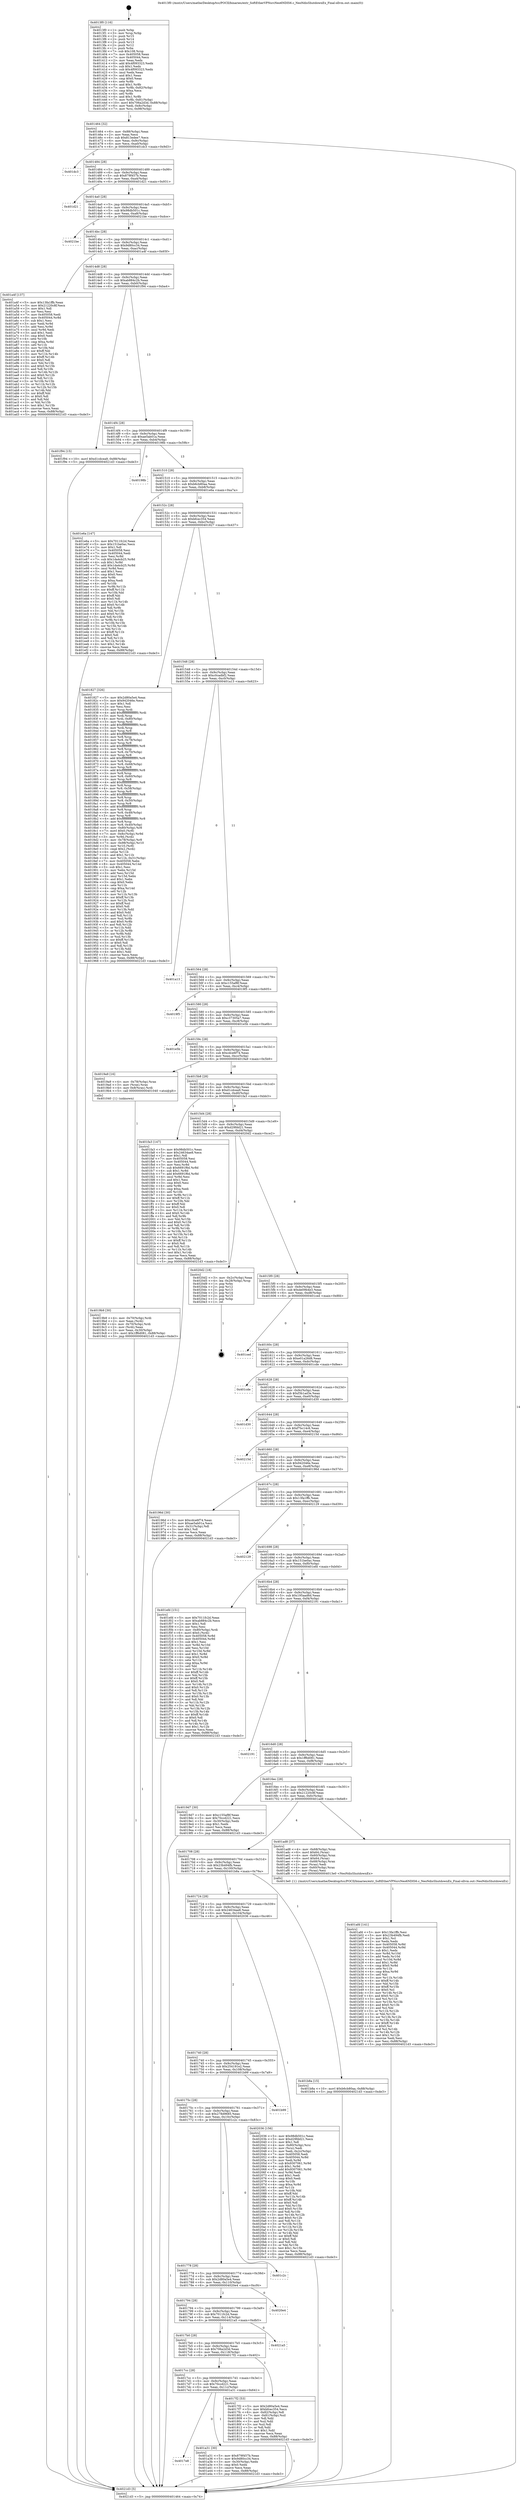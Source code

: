 digraph "0x4013f0" {
  label = "0x4013f0 (/mnt/c/Users/mathe/Desktop/tcc/POCII/binaries/extr_SoftEtherVPNsrcNeo6NDIS6.c_NeoNdisShutdownEx_Final-ollvm.out::main(0))"
  labelloc = "t"
  node[shape=record]

  Entry [label="",width=0.3,height=0.3,shape=circle,fillcolor=black,style=filled]
  "0x401464" [label="{
     0x401464 [32]\l
     | [instrs]\l
     &nbsp;&nbsp;0x401464 \<+6\>: mov -0x88(%rbp),%eax\l
     &nbsp;&nbsp;0x40146a \<+2\>: mov %eax,%ecx\l
     &nbsp;&nbsp;0x40146c \<+6\>: sub $0x813edee7,%ecx\l
     &nbsp;&nbsp;0x401472 \<+6\>: mov %eax,-0x9c(%rbp)\l
     &nbsp;&nbsp;0x401478 \<+6\>: mov %ecx,-0xa0(%rbp)\l
     &nbsp;&nbsp;0x40147e \<+6\>: je 0000000000401dc3 \<main+0x9d3\>\l
  }"]
  "0x401dc3" [label="{
     0x401dc3\l
  }", style=dashed]
  "0x401484" [label="{
     0x401484 [28]\l
     | [instrs]\l
     &nbsp;&nbsp;0x401484 \<+5\>: jmp 0000000000401489 \<main+0x99\>\l
     &nbsp;&nbsp;0x401489 \<+6\>: mov -0x9c(%rbp),%eax\l
     &nbsp;&nbsp;0x40148f \<+5\>: sub $0x879f457b,%eax\l
     &nbsp;&nbsp;0x401494 \<+6\>: mov %eax,-0xa4(%rbp)\l
     &nbsp;&nbsp;0x40149a \<+6\>: je 0000000000401d21 \<main+0x931\>\l
  }"]
  Exit [label="",width=0.3,height=0.3,shape=circle,fillcolor=black,style=filled,peripheries=2]
  "0x401d21" [label="{
     0x401d21\l
  }", style=dashed]
  "0x4014a0" [label="{
     0x4014a0 [28]\l
     | [instrs]\l
     &nbsp;&nbsp;0x4014a0 \<+5\>: jmp 00000000004014a5 \<main+0xb5\>\l
     &nbsp;&nbsp;0x4014a5 \<+6\>: mov -0x9c(%rbp),%eax\l
     &nbsp;&nbsp;0x4014ab \<+5\>: sub $0x98db501c,%eax\l
     &nbsp;&nbsp;0x4014b0 \<+6\>: mov %eax,-0xa8(%rbp)\l
     &nbsp;&nbsp;0x4014b6 \<+6\>: je 00000000004021be \<main+0xdce\>\l
  }"]
  "0x401afd" [label="{
     0x401afd [141]\l
     | [instrs]\l
     &nbsp;&nbsp;0x401afd \<+5\>: mov $0x13fa1ffb,%esi\l
     &nbsp;&nbsp;0x401b02 \<+5\>: mov $0x23b494fb,%edi\l
     &nbsp;&nbsp;0x401b07 \<+2\>: mov $0x1,%cl\l
     &nbsp;&nbsp;0x401b09 \<+2\>: xor %edx,%edx\l
     &nbsp;&nbsp;0x401b0b \<+8\>: mov 0x405058,%r8d\l
     &nbsp;&nbsp;0x401b13 \<+8\>: mov 0x405044,%r9d\l
     &nbsp;&nbsp;0x401b1b \<+3\>: sub $0x1,%edx\l
     &nbsp;&nbsp;0x401b1e \<+3\>: mov %r8d,%r10d\l
     &nbsp;&nbsp;0x401b21 \<+3\>: add %edx,%r10d\l
     &nbsp;&nbsp;0x401b24 \<+4\>: imul %r10d,%r8d\l
     &nbsp;&nbsp;0x401b28 \<+4\>: and $0x1,%r8d\l
     &nbsp;&nbsp;0x401b2c \<+4\>: cmp $0x0,%r8d\l
     &nbsp;&nbsp;0x401b30 \<+4\>: sete %r11b\l
     &nbsp;&nbsp;0x401b34 \<+4\>: cmp $0xa,%r9d\l
     &nbsp;&nbsp;0x401b38 \<+3\>: setl %bl\l
     &nbsp;&nbsp;0x401b3b \<+3\>: mov %r11b,%r14b\l
     &nbsp;&nbsp;0x401b3e \<+4\>: xor $0xff,%r14b\l
     &nbsp;&nbsp;0x401b42 \<+3\>: mov %bl,%r15b\l
     &nbsp;&nbsp;0x401b45 \<+4\>: xor $0xff,%r15b\l
     &nbsp;&nbsp;0x401b49 \<+3\>: xor $0x0,%cl\l
     &nbsp;&nbsp;0x401b4c \<+3\>: mov %r14b,%r12b\l
     &nbsp;&nbsp;0x401b4f \<+4\>: and $0x0,%r12b\l
     &nbsp;&nbsp;0x401b53 \<+3\>: and %cl,%r11b\l
     &nbsp;&nbsp;0x401b56 \<+3\>: mov %r15b,%r13b\l
     &nbsp;&nbsp;0x401b59 \<+4\>: and $0x0,%r13b\l
     &nbsp;&nbsp;0x401b5d \<+2\>: and %cl,%bl\l
     &nbsp;&nbsp;0x401b5f \<+3\>: or %r11b,%r12b\l
     &nbsp;&nbsp;0x401b62 \<+3\>: or %bl,%r13b\l
     &nbsp;&nbsp;0x401b65 \<+3\>: xor %r13b,%r12b\l
     &nbsp;&nbsp;0x401b68 \<+3\>: or %r15b,%r14b\l
     &nbsp;&nbsp;0x401b6b \<+4\>: xor $0xff,%r14b\l
     &nbsp;&nbsp;0x401b6f \<+3\>: or $0x0,%cl\l
     &nbsp;&nbsp;0x401b72 \<+3\>: and %cl,%r14b\l
     &nbsp;&nbsp;0x401b75 \<+3\>: or %r14b,%r12b\l
     &nbsp;&nbsp;0x401b78 \<+4\>: test $0x1,%r12b\l
     &nbsp;&nbsp;0x401b7c \<+3\>: cmovne %edi,%esi\l
     &nbsp;&nbsp;0x401b7f \<+6\>: mov %esi,-0x88(%rbp)\l
     &nbsp;&nbsp;0x401b85 \<+5\>: jmp 00000000004021d3 \<main+0xde3\>\l
  }"]
  "0x4021be" [label="{
     0x4021be\l
  }", style=dashed]
  "0x4014bc" [label="{
     0x4014bc [28]\l
     | [instrs]\l
     &nbsp;&nbsp;0x4014bc \<+5\>: jmp 00000000004014c1 \<main+0xd1\>\l
     &nbsp;&nbsp;0x4014c1 \<+6\>: mov -0x9c(%rbp),%eax\l
     &nbsp;&nbsp;0x4014c7 \<+5\>: sub $0x9d80cc34,%eax\l
     &nbsp;&nbsp;0x4014cc \<+6\>: mov %eax,-0xac(%rbp)\l
     &nbsp;&nbsp;0x4014d2 \<+6\>: je 0000000000401a4f \<main+0x65f\>\l
  }"]
  "0x4017e8" [label="{
     0x4017e8\l
  }", style=dashed]
  "0x401a4f" [label="{
     0x401a4f [137]\l
     | [instrs]\l
     &nbsp;&nbsp;0x401a4f \<+5\>: mov $0x13fa1ffb,%eax\l
     &nbsp;&nbsp;0x401a54 \<+5\>: mov $0x21220c8f,%ecx\l
     &nbsp;&nbsp;0x401a59 \<+2\>: mov $0x1,%dl\l
     &nbsp;&nbsp;0x401a5b \<+2\>: xor %esi,%esi\l
     &nbsp;&nbsp;0x401a5d \<+7\>: mov 0x405058,%edi\l
     &nbsp;&nbsp;0x401a64 \<+8\>: mov 0x405044,%r8d\l
     &nbsp;&nbsp;0x401a6c \<+3\>: sub $0x1,%esi\l
     &nbsp;&nbsp;0x401a6f \<+3\>: mov %edi,%r9d\l
     &nbsp;&nbsp;0x401a72 \<+3\>: add %esi,%r9d\l
     &nbsp;&nbsp;0x401a75 \<+4\>: imul %r9d,%edi\l
     &nbsp;&nbsp;0x401a79 \<+3\>: and $0x1,%edi\l
     &nbsp;&nbsp;0x401a7c \<+3\>: cmp $0x0,%edi\l
     &nbsp;&nbsp;0x401a7f \<+4\>: sete %r10b\l
     &nbsp;&nbsp;0x401a83 \<+4\>: cmp $0xa,%r8d\l
     &nbsp;&nbsp;0x401a87 \<+4\>: setl %r11b\l
     &nbsp;&nbsp;0x401a8b \<+3\>: mov %r10b,%bl\l
     &nbsp;&nbsp;0x401a8e \<+3\>: xor $0xff,%bl\l
     &nbsp;&nbsp;0x401a91 \<+3\>: mov %r11b,%r14b\l
     &nbsp;&nbsp;0x401a94 \<+4\>: xor $0xff,%r14b\l
     &nbsp;&nbsp;0x401a98 \<+3\>: xor $0x0,%dl\l
     &nbsp;&nbsp;0x401a9b \<+3\>: mov %bl,%r15b\l
     &nbsp;&nbsp;0x401a9e \<+4\>: and $0x0,%r15b\l
     &nbsp;&nbsp;0x401aa2 \<+3\>: and %dl,%r10b\l
     &nbsp;&nbsp;0x401aa5 \<+3\>: mov %r14b,%r12b\l
     &nbsp;&nbsp;0x401aa8 \<+4\>: and $0x0,%r12b\l
     &nbsp;&nbsp;0x401aac \<+3\>: and %dl,%r11b\l
     &nbsp;&nbsp;0x401aaf \<+3\>: or %r10b,%r15b\l
     &nbsp;&nbsp;0x401ab2 \<+3\>: or %r11b,%r12b\l
     &nbsp;&nbsp;0x401ab5 \<+3\>: xor %r12b,%r15b\l
     &nbsp;&nbsp;0x401ab8 \<+3\>: or %r14b,%bl\l
     &nbsp;&nbsp;0x401abb \<+3\>: xor $0xff,%bl\l
     &nbsp;&nbsp;0x401abe \<+3\>: or $0x0,%dl\l
     &nbsp;&nbsp;0x401ac1 \<+2\>: and %dl,%bl\l
     &nbsp;&nbsp;0x401ac3 \<+3\>: or %bl,%r15b\l
     &nbsp;&nbsp;0x401ac6 \<+4\>: test $0x1,%r15b\l
     &nbsp;&nbsp;0x401aca \<+3\>: cmovne %ecx,%eax\l
     &nbsp;&nbsp;0x401acd \<+6\>: mov %eax,-0x88(%rbp)\l
     &nbsp;&nbsp;0x401ad3 \<+5\>: jmp 00000000004021d3 \<main+0xde3\>\l
  }"]
  "0x4014d8" [label="{
     0x4014d8 [28]\l
     | [instrs]\l
     &nbsp;&nbsp;0x4014d8 \<+5\>: jmp 00000000004014dd \<main+0xed\>\l
     &nbsp;&nbsp;0x4014dd \<+6\>: mov -0x9c(%rbp),%eax\l
     &nbsp;&nbsp;0x4014e3 \<+5\>: sub $0xab884c2b,%eax\l
     &nbsp;&nbsp;0x4014e8 \<+6\>: mov %eax,-0xb0(%rbp)\l
     &nbsp;&nbsp;0x4014ee \<+6\>: je 0000000000401f94 \<main+0xba4\>\l
  }"]
  "0x401a31" [label="{
     0x401a31 [30]\l
     | [instrs]\l
     &nbsp;&nbsp;0x401a31 \<+5\>: mov $0x879f457b,%eax\l
     &nbsp;&nbsp;0x401a36 \<+5\>: mov $0x9d80cc34,%ecx\l
     &nbsp;&nbsp;0x401a3b \<+3\>: mov -0x30(%rbp),%edx\l
     &nbsp;&nbsp;0x401a3e \<+3\>: cmp $0x0,%edx\l
     &nbsp;&nbsp;0x401a41 \<+3\>: cmove %ecx,%eax\l
     &nbsp;&nbsp;0x401a44 \<+6\>: mov %eax,-0x88(%rbp)\l
     &nbsp;&nbsp;0x401a4a \<+5\>: jmp 00000000004021d3 \<main+0xde3\>\l
  }"]
  "0x401f94" [label="{
     0x401f94 [15]\l
     | [instrs]\l
     &nbsp;&nbsp;0x401f94 \<+10\>: movl $0xd1cdcea9,-0x88(%rbp)\l
     &nbsp;&nbsp;0x401f9e \<+5\>: jmp 00000000004021d3 \<main+0xde3\>\l
  }"]
  "0x4014f4" [label="{
     0x4014f4 [28]\l
     | [instrs]\l
     &nbsp;&nbsp;0x4014f4 \<+5\>: jmp 00000000004014f9 \<main+0x109\>\l
     &nbsp;&nbsp;0x4014f9 \<+6\>: mov -0x9c(%rbp),%eax\l
     &nbsp;&nbsp;0x4014ff \<+5\>: sub $0xae5ab01a,%eax\l
     &nbsp;&nbsp;0x401504 \<+6\>: mov %eax,-0xb4(%rbp)\l
     &nbsp;&nbsp;0x40150a \<+6\>: je 000000000040198b \<main+0x59b\>\l
  }"]
  "0x4019b9" [label="{
     0x4019b9 [30]\l
     | [instrs]\l
     &nbsp;&nbsp;0x4019b9 \<+4\>: mov -0x70(%rbp),%rdi\l
     &nbsp;&nbsp;0x4019bd \<+2\>: mov %eax,(%rdi)\l
     &nbsp;&nbsp;0x4019bf \<+4\>: mov -0x70(%rbp),%rdi\l
     &nbsp;&nbsp;0x4019c3 \<+2\>: mov (%rdi),%eax\l
     &nbsp;&nbsp;0x4019c5 \<+3\>: mov %eax,-0x30(%rbp)\l
     &nbsp;&nbsp;0x4019c8 \<+10\>: movl $0x1ff6d081,-0x88(%rbp)\l
     &nbsp;&nbsp;0x4019d2 \<+5\>: jmp 00000000004021d3 \<main+0xde3\>\l
  }"]
  "0x40198b" [label="{
     0x40198b\l
  }", style=dashed]
  "0x401510" [label="{
     0x401510 [28]\l
     | [instrs]\l
     &nbsp;&nbsp;0x401510 \<+5\>: jmp 0000000000401515 \<main+0x125\>\l
     &nbsp;&nbsp;0x401515 \<+6\>: mov -0x9c(%rbp),%eax\l
     &nbsp;&nbsp;0x40151b \<+5\>: sub $0xb6cb80aa,%eax\l
     &nbsp;&nbsp;0x401520 \<+6\>: mov %eax,-0xb8(%rbp)\l
     &nbsp;&nbsp;0x401526 \<+6\>: je 0000000000401e6a \<main+0xa7a\>\l
  }"]
  "0x4013f0" [label="{
     0x4013f0 [116]\l
     | [instrs]\l
     &nbsp;&nbsp;0x4013f0 \<+1\>: push %rbp\l
     &nbsp;&nbsp;0x4013f1 \<+3\>: mov %rsp,%rbp\l
     &nbsp;&nbsp;0x4013f4 \<+2\>: push %r15\l
     &nbsp;&nbsp;0x4013f6 \<+2\>: push %r14\l
     &nbsp;&nbsp;0x4013f8 \<+2\>: push %r13\l
     &nbsp;&nbsp;0x4013fa \<+2\>: push %r12\l
     &nbsp;&nbsp;0x4013fc \<+1\>: push %rbx\l
     &nbsp;&nbsp;0x4013fd \<+7\>: sub $0x108,%rsp\l
     &nbsp;&nbsp;0x401404 \<+7\>: mov 0x405058,%eax\l
     &nbsp;&nbsp;0x40140b \<+7\>: mov 0x405044,%ecx\l
     &nbsp;&nbsp;0x401412 \<+2\>: mov %eax,%edx\l
     &nbsp;&nbsp;0x401414 \<+6\>: add $0x4f093323,%edx\l
     &nbsp;&nbsp;0x40141a \<+3\>: sub $0x1,%edx\l
     &nbsp;&nbsp;0x40141d \<+6\>: sub $0x4f093323,%edx\l
     &nbsp;&nbsp;0x401423 \<+3\>: imul %edx,%eax\l
     &nbsp;&nbsp;0x401426 \<+3\>: and $0x1,%eax\l
     &nbsp;&nbsp;0x401429 \<+3\>: cmp $0x0,%eax\l
     &nbsp;&nbsp;0x40142c \<+4\>: sete %r8b\l
     &nbsp;&nbsp;0x401430 \<+4\>: and $0x1,%r8b\l
     &nbsp;&nbsp;0x401434 \<+7\>: mov %r8b,-0x82(%rbp)\l
     &nbsp;&nbsp;0x40143b \<+3\>: cmp $0xa,%ecx\l
     &nbsp;&nbsp;0x40143e \<+4\>: setl %r8b\l
     &nbsp;&nbsp;0x401442 \<+4\>: and $0x1,%r8b\l
     &nbsp;&nbsp;0x401446 \<+7\>: mov %r8b,-0x81(%rbp)\l
     &nbsp;&nbsp;0x40144d \<+10\>: movl $0x706a2d3d,-0x88(%rbp)\l
     &nbsp;&nbsp;0x401457 \<+6\>: mov %edi,-0x8c(%rbp)\l
     &nbsp;&nbsp;0x40145d \<+7\>: mov %rsi,-0x98(%rbp)\l
  }"]
  "0x401e6a" [label="{
     0x401e6a [147]\l
     | [instrs]\l
     &nbsp;&nbsp;0x401e6a \<+5\>: mov $0x7011fc2d,%eax\l
     &nbsp;&nbsp;0x401e6f \<+5\>: mov $0x151be0ac,%ecx\l
     &nbsp;&nbsp;0x401e74 \<+2\>: mov $0x1,%dl\l
     &nbsp;&nbsp;0x401e76 \<+7\>: mov 0x405058,%esi\l
     &nbsp;&nbsp;0x401e7d \<+7\>: mov 0x405044,%edi\l
     &nbsp;&nbsp;0x401e84 \<+3\>: mov %esi,%r8d\l
     &nbsp;&nbsp;0x401e87 \<+7\>: sub $0x1da4cb25,%r8d\l
     &nbsp;&nbsp;0x401e8e \<+4\>: sub $0x1,%r8d\l
     &nbsp;&nbsp;0x401e92 \<+7\>: add $0x1da4cb25,%r8d\l
     &nbsp;&nbsp;0x401e99 \<+4\>: imul %r8d,%esi\l
     &nbsp;&nbsp;0x401e9d \<+3\>: and $0x1,%esi\l
     &nbsp;&nbsp;0x401ea0 \<+3\>: cmp $0x0,%esi\l
     &nbsp;&nbsp;0x401ea3 \<+4\>: sete %r9b\l
     &nbsp;&nbsp;0x401ea7 \<+3\>: cmp $0xa,%edi\l
     &nbsp;&nbsp;0x401eaa \<+4\>: setl %r10b\l
     &nbsp;&nbsp;0x401eae \<+3\>: mov %r9b,%r11b\l
     &nbsp;&nbsp;0x401eb1 \<+4\>: xor $0xff,%r11b\l
     &nbsp;&nbsp;0x401eb5 \<+3\>: mov %r10b,%bl\l
     &nbsp;&nbsp;0x401eb8 \<+3\>: xor $0xff,%bl\l
     &nbsp;&nbsp;0x401ebb \<+3\>: xor $0x0,%dl\l
     &nbsp;&nbsp;0x401ebe \<+3\>: mov %r11b,%r14b\l
     &nbsp;&nbsp;0x401ec1 \<+4\>: and $0x0,%r14b\l
     &nbsp;&nbsp;0x401ec5 \<+3\>: and %dl,%r9b\l
     &nbsp;&nbsp;0x401ec8 \<+3\>: mov %bl,%r15b\l
     &nbsp;&nbsp;0x401ecb \<+4\>: and $0x0,%r15b\l
     &nbsp;&nbsp;0x401ecf \<+3\>: and %dl,%r10b\l
     &nbsp;&nbsp;0x401ed2 \<+3\>: or %r9b,%r14b\l
     &nbsp;&nbsp;0x401ed5 \<+3\>: or %r10b,%r15b\l
     &nbsp;&nbsp;0x401ed8 \<+3\>: xor %r15b,%r14b\l
     &nbsp;&nbsp;0x401edb \<+3\>: or %bl,%r11b\l
     &nbsp;&nbsp;0x401ede \<+4\>: xor $0xff,%r11b\l
     &nbsp;&nbsp;0x401ee2 \<+3\>: or $0x0,%dl\l
     &nbsp;&nbsp;0x401ee5 \<+3\>: and %dl,%r11b\l
     &nbsp;&nbsp;0x401ee8 \<+3\>: or %r11b,%r14b\l
     &nbsp;&nbsp;0x401eeb \<+4\>: test $0x1,%r14b\l
     &nbsp;&nbsp;0x401eef \<+3\>: cmovne %ecx,%eax\l
     &nbsp;&nbsp;0x401ef2 \<+6\>: mov %eax,-0x88(%rbp)\l
     &nbsp;&nbsp;0x401ef8 \<+5\>: jmp 00000000004021d3 \<main+0xde3\>\l
  }"]
  "0x40152c" [label="{
     0x40152c [28]\l
     | [instrs]\l
     &nbsp;&nbsp;0x40152c \<+5\>: jmp 0000000000401531 \<main+0x141\>\l
     &nbsp;&nbsp;0x401531 \<+6\>: mov -0x9c(%rbp),%eax\l
     &nbsp;&nbsp;0x401537 \<+5\>: sub $0xbfcec354,%eax\l
     &nbsp;&nbsp;0x40153c \<+6\>: mov %eax,-0xbc(%rbp)\l
     &nbsp;&nbsp;0x401542 \<+6\>: je 0000000000401827 \<main+0x437\>\l
  }"]
  "0x4021d3" [label="{
     0x4021d3 [5]\l
     | [instrs]\l
     &nbsp;&nbsp;0x4021d3 \<+5\>: jmp 0000000000401464 \<main+0x74\>\l
  }"]
  "0x401827" [label="{
     0x401827 [326]\l
     | [instrs]\l
     &nbsp;&nbsp;0x401827 \<+5\>: mov $0x2d80a5e4,%eax\l
     &nbsp;&nbsp;0x40182c \<+5\>: mov $0x942046e,%ecx\l
     &nbsp;&nbsp;0x401831 \<+2\>: mov $0x1,%dl\l
     &nbsp;&nbsp;0x401833 \<+2\>: xor %esi,%esi\l
     &nbsp;&nbsp;0x401835 \<+3\>: mov %rsp,%rdi\l
     &nbsp;&nbsp;0x401838 \<+4\>: add $0xfffffffffffffff0,%rdi\l
     &nbsp;&nbsp;0x40183c \<+3\>: mov %rdi,%rsp\l
     &nbsp;&nbsp;0x40183f \<+4\>: mov %rdi,-0x80(%rbp)\l
     &nbsp;&nbsp;0x401843 \<+3\>: mov %rsp,%rdi\l
     &nbsp;&nbsp;0x401846 \<+4\>: add $0xfffffffffffffff0,%rdi\l
     &nbsp;&nbsp;0x40184a \<+3\>: mov %rdi,%rsp\l
     &nbsp;&nbsp;0x40184d \<+3\>: mov %rsp,%r8\l
     &nbsp;&nbsp;0x401850 \<+4\>: add $0xfffffffffffffff0,%r8\l
     &nbsp;&nbsp;0x401854 \<+3\>: mov %r8,%rsp\l
     &nbsp;&nbsp;0x401857 \<+4\>: mov %r8,-0x78(%rbp)\l
     &nbsp;&nbsp;0x40185b \<+3\>: mov %rsp,%r8\l
     &nbsp;&nbsp;0x40185e \<+4\>: add $0xfffffffffffffff0,%r8\l
     &nbsp;&nbsp;0x401862 \<+3\>: mov %r8,%rsp\l
     &nbsp;&nbsp;0x401865 \<+4\>: mov %r8,-0x70(%rbp)\l
     &nbsp;&nbsp;0x401869 \<+3\>: mov %rsp,%r8\l
     &nbsp;&nbsp;0x40186c \<+4\>: add $0xfffffffffffffff0,%r8\l
     &nbsp;&nbsp;0x401870 \<+3\>: mov %r8,%rsp\l
     &nbsp;&nbsp;0x401873 \<+4\>: mov %r8,-0x68(%rbp)\l
     &nbsp;&nbsp;0x401877 \<+3\>: mov %rsp,%r8\l
     &nbsp;&nbsp;0x40187a \<+4\>: add $0xfffffffffffffff0,%r8\l
     &nbsp;&nbsp;0x40187e \<+3\>: mov %r8,%rsp\l
     &nbsp;&nbsp;0x401881 \<+4\>: mov %r8,-0x60(%rbp)\l
     &nbsp;&nbsp;0x401885 \<+3\>: mov %rsp,%r8\l
     &nbsp;&nbsp;0x401888 \<+4\>: add $0xfffffffffffffff0,%r8\l
     &nbsp;&nbsp;0x40188c \<+3\>: mov %r8,%rsp\l
     &nbsp;&nbsp;0x40188f \<+4\>: mov %r8,-0x58(%rbp)\l
     &nbsp;&nbsp;0x401893 \<+3\>: mov %rsp,%r8\l
     &nbsp;&nbsp;0x401896 \<+4\>: add $0xfffffffffffffff0,%r8\l
     &nbsp;&nbsp;0x40189a \<+3\>: mov %r8,%rsp\l
     &nbsp;&nbsp;0x40189d \<+4\>: mov %r8,-0x50(%rbp)\l
     &nbsp;&nbsp;0x4018a1 \<+3\>: mov %rsp,%r8\l
     &nbsp;&nbsp;0x4018a4 \<+4\>: add $0xfffffffffffffff0,%r8\l
     &nbsp;&nbsp;0x4018a8 \<+3\>: mov %r8,%rsp\l
     &nbsp;&nbsp;0x4018ab \<+4\>: mov %r8,-0x48(%rbp)\l
     &nbsp;&nbsp;0x4018af \<+3\>: mov %rsp,%r8\l
     &nbsp;&nbsp;0x4018b2 \<+4\>: add $0xfffffffffffffff0,%r8\l
     &nbsp;&nbsp;0x4018b6 \<+3\>: mov %r8,%rsp\l
     &nbsp;&nbsp;0x4018b9 \<+4\>: mov %r8,-0x40(%rbp)\l
     &nbsp;&nbsp;0x4018bd \<+4\>: mov -0x80(%rbp),%r8\l
     &nbsp;&nbsp;0x4018c1 \<+7\>: movl $0x0,(%r8)\l
     &nbsp;&nbsp;0x4018c8 \<+7\>: mov -0x8c(%rbp),%r9d\l
     &nbsp;&nbsp;0x4018cf \<+3\>: mov %r9d,(%rdi)\l
     &nbsp;&nbsp;0x4018d2 \<+4\>: mov -0x78(%rbp),%r8\l
     &nbsp;&nbsp;0x4018d6 \<+7\>: mov -0x98(%rbp),%r10\l
     &nbsp;&nbsp;0x4018dd \<+3\>: mov %r10,(%r8)\l
     &nbsp;&nbsp;0x4018e0 \<+3\>: cmpl $0x2,(%rdi)\l
     &nbsp;&nbsp;0x4018e3 \<+4\>: setne %r11b\l
     &nbsp;&nbsp;0x4018e7 \<+4\>: and $0x1,%r11b\l
     &nbsp;&nbsp;0x4018eb \<+4\>: mov %r11b,-0x31(%rbp)\l
     &nbsp;&nbsp;0x4018ef \<+7\>: mov 0x405058,%ebx\l
     &nbsp;&nbsp;0x4018f6 \<+8\>: mov 0x405044,%r14d\l
     &nbsp;&nbsp;0x4018fe \<+3\>: sub $0x1,%esi\l
     &nbsp;&nbsp;0x401901 \<+3\>: mov %ebx,%r15d\l
     &nbsp;&nbsp;0x401904 \<+3\>: add %esi,%r15d\l
     &nbsp;&nbsp;0x401907 \<+4\>: imul %r15d,%ebx\l
     &nbsp;&nbsp;0x40190b \<+3\>: and $0x1,%ebx\l
     &nbsp;&nbsp;0x40190e \<+3\>: cmp $0x0,%ebx\l
     &nbsp;&nbsp;0x401911 \<+4\>: sete %r11b\l
     &nbsp;&nbsp;0x401915 \<+4\>: cmp $0xa,%r14d\l
     &nbsp;&nbsp;0x401919 \<+4\>: setl %r12b\l
     &nbsp;&nbsp;0x40191d \<+3\>: mov %r11b,%r13b\l
     &nbsp;&nbsp;0x401920 \<+4\>: xor $0xff,%r13b\l
     &nbsp;&nbsp;0x401924 \<+3\>: mov %r12b,%sil\l
     &nbsp;&nbsp;0x401927 \<+4\>: xor $0xff,%sil\l
     &nbsp;&nbsp;0x40192b \<+3\>: xor $0x0,%dl\l
     &nbsp;&nbsp;0x40192e \<+3\>: mov %r13b,%dil\l
     &nbsp;&nbsp;0x401931 \<+4\>: and $0x0,%dil\l
     &nbsp;&nbsp;0x401935 \<+3\>: and %dl,%r11b\l
     &nbsp;&nbsp;0x401938 \<+3\>: mov %sil,%r8b\l
     &nbsp;&nbsp;0x40193b \<+4\>: and $0x0,%r8b\l
     &nbsp;&nbsp;0x40193f \<+3\>: and %dl,%r12b\l
     &nbsp;&nbsp;0x401942 \<+3\>: or %r11b,%dil\l
     &nbsp;&nbsp;0x401945 \<+3\>: or %r12b,%r8b\l
     &nbsp;&nbsp;0x401948 \<+3\>: xor %r8b,%dil\l
     &nbsp;&nbsp;0x40194b \<+3\>: or %sil,%r13b\l
     &nbsp;&nbsp;0x40194e \<+4\>: xor $0xff,%r13b\l
     &nbsp;&nbsp;0x401952 \<+3\>: or $0x0,%dl\l
     &nbsp;&nbsp;0x401955 \<+3\>: and %dl,%r13b\l
     &nbsp;&nbsp;0x401958 \<+3\>: or %r13b,%dil\l
     &nbsp;&nbsp;0x40195b \<+4\>: test $0x1,%dil\l
     &nbsp;&nbsp;0x40195f \<+3\>: cmovne %ecx,%eax\l
     &nbsp;&nbsp;0x401962 \<+6\>: mov %eax,-0x88(%rbp)\l
     &nbsp;&nbsp;0x401968 \<+5\>: jmp 00000000004021d3 \<main+0xde3\>\l
  }"]
  "0x401548" [label="{
     0x401548 [28]\l
     | [instrs]\l
     &nbsp;&nbsp;0x401548 \<+5\>: jmp 000000000040154d \<main+0x15d\>\l
     &nbsp;&nbsp;0x40154d \<+6\>: mov -0x9c(%rbp),%eax\l
     &nbsp;&nbsp;0x401553 \<+5\>: sub $0xc0cadbf2,%eax\l
     &nbsp;&nbsp;0x401558 \<+6\>: mov %eax,-0xc0(%rbp)\l
     &nbsp;&nbsp;0x40155e \<+6\>: je 0000000000401a13 \<main+0x623\>\l
  }"]
  "0x4017cc" [label="{
     0x4017cc [28]\l
     | [instrs]\l
     &nbsp;&nbsp;0x4017cc \<+5\>: jmp 00000000004017d1 \<main+0x3e1\>\l
     &nbsp;&nbsp;0x4017d1 \<+6\>: mov -0x9c(%rbp),%eax\l
     &nbsp;&nbsp;0x4017d7 \<+5\>: sub $0x70ccd221,%eax\l
     &nbsp;&nbsp;0x4017dc \<+6\>: mov %eax,-0x11c(%rbp)\l
     &nbsp;&nbsp;0x4017e2 \<+6\>: je 0000000000401a31 \<main+0x641\>\l
  }"]
  "0x401a13" [label="{
     0x401a13\l
  }", style=dashed]
  "0x401564" [label="{
     0x401564 [28]\l
     | [instrs]\l
     &nbsp;&nbsp;0x401564 \<+5\>: jmp 0000000000401569 \<main+0x179\>\l
     &nbsp;&nbsp;0x401569 \<+6\>: mov -0x9c(%rbp),%eax\l
     &nbsp;&nbsp;0x40156f \<+5\>: sub $0xc155af8f,%eax\l
     &nbsp;&nbsp;0x401574 \<+6\>: mov %eax,-0xc4(%rbp)\l
     &nbsp;&nbsp;0x40157a \<+6\>: je 00000000004019f5 \<main+0x605\>\l
  }"]
  "0x4017f2" [label="{
     0x4017f2 [53]\l
     | [instrs]\l
     &nbsp;&nbsp;0x4017f2 \<+5\>: mov $0x2d80a5e4,%eax\l
     &nbsp;&nbsp;0x4017f7 \<+5\>: mov $0xbfcec354,%ecx\l
     &nbsp;&nbsp;0x4017fc \<+6\>: mov -0x82(%rbp),%dl\l
     &nbsp;&nbsp;0x401802 \<+7\>: mov -0x81(%rbp),%sil\l
     &nbsp;&nbsp;0x401809 \<+3\>: mov %dl,%dil\l
     &nbsp;&nbsp;0x40180c \<+3\>: and %sil,%dil\l
     &nbsp;&nbsp;0x40180f \<+3\>: xor %sil,%dl\l
     &nbsp;&nbsp;0x401812 \<+3\>: or %dl,%dil\l
     &nbsp;&nbsp;0x401815 \<+4\>: test $0x1,%dil\l
     &nbsp;&nbsp;0x401819 \<+3\>: cmovne %ecx,%eax\l
     &nbsp;&nbsp;0x40181c \<+6\>: mov %eax,-0x88(%rbp)\l
     &nbsp;&nbsp;0x401822 \<+5\>: jmp 00000000004021d3 \<main+0xde3\>\l
  }"]
  "0x4019f5" [label="{
     0x4019f5\l
  }", style=dashed]
  "0x401580" [label="{
     0x401580 [28]\l
     | [instrs]\l
     &nbsp;&nbsp;0x401580 \<+5\>: jmp 0000000000401585 \<main+0x195\>\l
     &nbsp;&nbsp;0x401585 \<+6\>: mov -0x9c(%rbp),%eax\l
     &nbsp;&nbsp;0x40158b \<+5\>: sub $0xc37305a7,%eax\l
     &nbsp;&nbsp;0x401590 \<+6\>: mov %eax,-0xc8(%rbp)\l
     &nbsp;&nbsp;0x401596 \<+6\>: je 0000000000401e5b \<main+0xa6b\>\l
  }"]
  "0x4017b0" [label="{
     0x4017b0 [28]\l
     | [instrs]\l
     &nbsp;&nbsp;0x4017b0 \<+5\>: jmp 00000000004017b5 \<main+0x3c5\>\l
     &nbsp;&nbsp;0x4017b5 \<+6\>: mov -0x9c(%rbp),%eax\l
     &nbsp;&nbsp;0x4017bb \<+5\>: sub $0x706a2d3d,%eax\l
     &nbsp;&nbsp;0x4017c0 \<+6\>: mov %eax,-0x118(%rbp)\l
     &nbsp;&nbsp;0x4017c6 \<+6\>: je 00000000004017f2 \<main+0x402\>\l
  }"]
  "0x401e5b" [label="{
     0x401e5b\l
  }", style=dashed]
  "0x40159c" [label="{
     0x40159c [28]\l
     | [instrs]\l
     &nbsp;&nbsp;0x40159c \<+5\>: jmp 00000000004015a1 \<main+0x1b1\>\l
     &nbsp;&nbsp;0x4015a1 \<+6\>: mov -0x9c(%rbp),%eax\l
     &nbsp;&nbsp;0x4015a7 \<+5\>: sub $0xcdce6f74,%eax\l
     &nbsp;&nbsp;0x4015ac \<+6\>: mov %eax,-0xcc(%rbp)\l
     &nbsp;&nbsp;0x4015b2 \<+6\>: je 00000000004019a9 \<main+0x5b9\>\l
  }"]
  "0x4021a5" [label="{
     0x4021a5\l
  }", style=dashed]
  "0x4019a9" [label="{
     0x4019a9 [16]\l
     | [instrs]\l
     &nbsp;&nbsp;0x4019a9 \<+4\>: mov -0x78(%rbp),%rax\l
     &nbsp;&nbsp;0x4019ad \<+3\>: mov (%rax),%rax\l
     &nbsp;&nbsp;0x4019b0 \<+4\>: mov 0x8(%rax),%rdi\l
     &nbsp;&nbsp;0x4019b4 \<+5\>: call 0000000000401040 \<atoi@plt\>\l
     | [calls]\l
     &nbsp;&nbsp;0x401040 \{1\} (unknown)\l
  }"]
  "0x4015b8" [label="{
     0x4015b8 [28]\l
     | [instrs]\l
     &nbsp;&nbsp;0x4015b8 \<+5\>: jmp 00000000004015bd \<main+0x1cd\>\l
     &nbsp;&nbsp;0x4015bd \<+6\>: mov -0x9c(%rbp),%eax\l
     &nbsp;&nbsp;0x4015c3 \<+5\>: sub $0xd1cdcea9,%eax\l
     &nbsp;&nbsp;0x4015c8 \<+6\>: mov %eax,-0xd0(%rbp)\l
     &nbsp;&nbsp;0x4015ce \<+6\>: je 0000000000401fa3 \<main+0xbb3\>\l
  }"]
  "0x401794" [label="{
     0x401794 [28]\l
     | [instrs]\l
     &nbsp;&nbsp;0x401794 \<+5\>: jmp 0000000000401799 \<main+0x3a9\>\l
     &nbsp;&nbsp;0x401799 \<+6\>: mov -0x9c(%rbp),%eax\l
     &nbsp;&nbsp;0x40179f \<+5\>: sub $0x7011fc2d,%eax\l
     &nbsp;&nbsp;0x4017a4 \<+6\>: mov %eax,-0x114(%rbp)\l
     &nbsp;&nbsp;0x4017aa \<+6\>: je 00000000004021a5 \<main+0xdb5\>\l
  }"]
  "0x401fa3" [label="{
     0x401fa3 [147]\l
     | [instrs]\l
     &nbsp;&nbsp;0x401fa3 \<+5\>: mov $0x98db501c,%eax\l
     &nbsp;&nbsp;0x401fa8 \<+5\>: mov $0x24634ae8,%ecx\l
     &nbsp;&nbsp;0x401fad \<+2\>: mov $0x1,%dl\l
     &nbsp;&nbsp;0x401faf \<+7\>: mov 0x405058,%esi\l
     &nbsp;&nbsp;0x401fb6 \<+7\>: mov 0x405044,%edi\l
     &nbsp;&nbsp;0x401fbd \<+3\>: mov %esi,%r8d\l
     &nbsp;&nbsp;0x401fc0 \<+7\>: sub $0x6691f6d,%r8d\l
     &nbsp;&nbsp;0x401fc7 \<+4\>: sub $0x1,%r8d\l
     &nbsp;&nbsp;0x401fcb \<+7\>: add $0x6691f6d,%r8d\l
     &nbsp;&nbsp;0x401fd2 \<+4\>: imul %r8d,%esi\l
     &nbsp;&nbsp;0x401fd6 \<+3\>: and $0x1,%esi\l
     &nbsp;&nbsp;0x401fd9 \<+3\>: cmp $0x0,%esi\l
     &nbsp;&nbsp;0x401fdc \<+4\>: sete %r9b\l
     &nbsp;&nbsp;0x401fe0 \<+3\>: cmp $0xa,%edi\l
     &nbsp;&nbsp;0x401fe3 \<+4\>: setl %r10b\l
     &nbsp;&nbsp;0x401fe7 \<+3\>: mov %r9b,%r11b\l
     &nbsp;&nbsp;0x401fea \<+4\>: xor $0xff,%r11b\l
     &nbsp;&nbsp;0x401fee \<+3\>: mov %r10b,%bl\l
     &nbsp;&nbsp;0x401ff1 \<+3\>: xor $0xff,%bl\l
     &nbsp;&nbsp;0x401ff4 \<+3\>: xor $0x0,%dl\l
     &nbsp;&nbsp;0x401ff7 \<+3\>: mov %r11b,%r14b\l
     &nbsp;&nbsp;0x401ffa \<+4\>: and $0x0,%r14b\l
     &nbsp;&nbsp;0x401ffe \<+3\>: and %dl,%r9b\l
     &nbsp;&nbsp;0x402001 \<+3\>: mov %bl,%r15b\l
     &nbsp;&nbsp;0x402004 \<+4\>: and $0x0,%r15b\l
     &nbsp;&nbsp;0x402008 \<+3\>: and %dl,%r10b\l
     &nbsp;&nbsp;0x40200b \<+3\>: or %r9b,%r14b\l
     &nbsp;&nbsp;0x40200e \<+3\>: or %r10b,%r15b\l
     &nbsp;&nbsp;0x402011 \<+3\>: xor %r15b,%r14b\l
     &nbsp;&nbsp;0x402014 \<+3\>: or %bl,%r11b\l
     &nbsp;&nbsp;0x402017 \<+4\>: xor $0xff,%r11b\l
     &nbsp;&nbsp;0x40201b \<+3\>: or $0x0,%dl\l
     &nbsp;&nbsp;0x40201e \<+3\>: and %dl,%r11b\l
     &nbsp;&nbsp;0x402021 \<+3\>: or %r11b,%r14b\l
     &nbsp;&nbsp;0x402024 \<+4\>: test $0x1,%r14b\l
     &nbsp;&nbsp;0x402028 \<+3\>: cmovne %ecx,%eax\l
     &nbsp;&nbsp;0x40202b \<+6\>: mov %eax,-0x88(%rbp)\l
     &nbsp;&nbsp;0x402031 \<+5\>: jmp 00000000004021d3 \<main+0xde3\>\l
  }"]
  "0x4015d4" [label="{
     0x4015d4 [28]\l
     | [instrs]\l
     &nbsp;&nbsp;0x4015d4 \<+5\>: jmp 00000000004015d9 \<main+0x1e9\>\l
     &nbsp;&nbsp;0x4015d9 \<+6\>: mov -0x9c(%rbp),%eax\l
     &nbsp;&nbsp;0x4015df \<+5\>: sub $0xd29fdd21,%eax\l
     &nbsp;&nbsp;0x4015e4 \<+6\>: mov %eax,-0xd4(%rbp)\l
     &nbsp;&nbsp;0x4015ea \<+6\>: je 00000000004020d2 \<main+0xce2\>\l
  }"]
  "0x4020e4" [label="{
     0x4020e4\l
  }", style=dashed]
  "0x4020d2" [label="{
     0x4020d2 [18]\l
     | [instrs]\l
     &nbsp;&nbsp;0x4020d2 \<+3\>: mov -0x2c(%rbp),%eax\l
     &nbsp;&nbsp;0x4020d5 \<+4\>: lea -0x28(%rbp),%rsp\l
     &nbsp;&nbsp;0x4020d9 \<+1\>: pop %rbx\l
     &nbsp;&nbsp;0x4020da \<+2\>: pop %r12\l
     &nbsp;&nbsp;0x4020dc \<+2\>: pop %r13\l
     &nbsp;&nbsp;0x4020de \<+2\>: pop %r14\l
     &nbsp;&nbsp;0x4020e0 \<+2\>: pop %r15\l
     &nbsp;&nbsp;0x4020e2 \<+1\>: pop %rbp\l
     &nbsp;&nbsp;0x4020e3 \<+1\>: ret\l
  }"]
  "0x4015f0" [label="{
     0x4015f0 [28]\l
     | [instrs]\l
     &nbsp;&nbsp;0x4015f0 \<+5\>: jmp 00000000004015f5 \<main+0x205\>\l
     &nbsp;&nbsp;0x4015f5 \<+6\>: mov -0x9c(%rbp),%eax\l
     &nbsp;&nbsp;0x4015fb \<+5\>: sub $0xde09b4e3,%eax\l
     &nbsp;&nbsp;0x401600 \<+6\>: mov %eax,-0xd8(%rbp)\l
     &nbsp;&nbsp;0x401606 \<+6\>: je 0000000000401ced \<main+0x8fd\>\l
  }"]
  "0x401778" [label="{
     0x401778 [28]\l
     | [instrs]\l
     &nbsp;&nbsp;0x401778 \<+5\>: jmp 000000000040177d \<main+0x38d\>\l
     &nbsp;&nbsp;0x40177d \<+6\>: mov -0x9c(%rbp),%eax\l
     &nbsp;&nbsp;0x401783 \<+5\>: sub $0x2d80a5e4,%eax\l
     &nbsp;&nbsp;0x401788 \<+6\>: mov %eax,-0x110(%rbp)\l
     &nbsp;&nbsp;0x40178e \<+6\>: je 00000000004020e4 \<main+0xcf4\>\l
  }"]
  "0x401ced" [label="{
     0x401ced\l
  }", style=dashed]
  "0x40160c" [label="{
     0x40160c [28]\l
     | [instrs]\l
     &nbsp;&nbsp;0x40160c \<+5\>: jmp 0000000000401611 \<main+0x221\>\l
     &nbsp;&nbsp;0x401611 \<+6\>: mov -0x9c(%rbp),%eax\l
     &nbsp;&nbsp;0x401617 \<+5\>: sub $0xe01a26d8,%eax\l
     &nbsp;&nbsp;0x40161c \<+6\>: mov %eax,-0xdc(%rbp)\l
     &nbsp;&nbsp;0x401622 \<+6\>: je 0000000000401cde \<main+0x8ee\>\l
  }"]
  "0x401c2c" [label="{
     0x401c2c\l
  }", style=dashed]
  "0x401cde" [label="{
     0x401cde\l
  }", style=dashed]
  "0x401628" [label="{
     0x401628 [28]\l
     | [instrs]\l
     &nbsp;&nbsp;0x401628 \<+5\>: jmp 000000000040162d \<main+0x23d\>\l
     &nbsp;&nbsp;0x40162d \<+6\>: mov -0x9c(%rbp),%eax\l
     &nbsp;&nbsp;0x401633 \<+5\>: sub $0xf3b1ad3e,%eax\l
     &nbsp;&nbsp;0x401638 \<+6\>: mov %eax,-0xe0(%rbp)\l
     &nbsp;&nbsp;0x40163e \<+6\>: je 0000000000401d30 \<main+0x940\>\l
  }"]
  "0x40175c" [label="{
     0x40175c [28]\l
     | [instrs]\l
     &nbsp;&nbsp;0x40175c \<+5\>: jmp 0000000000401761 \<main+0x371\>\l
     &nbsp;&nbsp;0x401761 \<+6\>: mov -0x9c(%rbp),%eax\l
     &nbsp;&nbsp;0x401767 \<+5\>: sub $0x278d9685,%eax\l
     &nbsp;&nbsp;0x40176c \<+6\>: mov %eax,-0x10c(%rbp)\l
     &nbsp;&nbsp;0x401772 \<+6\>: je 0000000000401c2c \<main+0x83c\>\l
  }"]
  "0x401d30" [label="{
     0x401d30\l
  }", style=dashed]
  "0x401644" [label="{
     0x401644 [28]\l
     | [instrs]\l
     &nbsp;&nbsp;0x401644 \<+5\>: jmp 0000000000401649 \<main+0x259\>\l
     &nbsp;&nbsp;0x401649 \<+6\>: mov -0x9c(%rbp),%eax\l
     &nbsp;&nbsp;0x40164f \<+5\>: sub $0xf7bc14c6,%eax\l
     &nbsp;&nbsp;0x401654 \<+6\>: mov %eax,-0xe4(%rbp)\l
     &nbsp;&nbsp;0x40165a \<+6\>: je 000000000040215d \<main+0xd6d\>\l
  }"]
  "0x401b99" [label="{
     0x401b99\l
  }", style=dashed]
  "0x40215d" [label="{
     0x40215d\l
  }", style=dashed]
  "0x401660" [label="{
     0x401660 [28]\l
     | [instrs]\l
     &nbsp;&nbsp;0x401660 \<+5\>: jmp 0000000000401665 \<main+0x275\>\l
     &nbsp;&nbsp;0x401665 \<+6\>: mov -0x9c(%rbp),%eax\l
     &nbsp;&nbsp;0x40166b \<+5\>: sub $0x942046e,%eax\l
     &nbsp;&nbsp;0x401670 \<+6\>: mov %eax,-0xe8(%rbp)\l
     &nbsp;&nbsp;0x401676 \<+6\>: je 000000000040196d \<main+0x57d\>\l
  }"]
  "0x401740" [label="{
     0x401740 [28]\l
     | [instrs]\l
     &nbsp;&nbsp;0x401740 \<+5\>: jmp 0000000000401745 \<main+0x355\>\l
     &nbsp;&nbsp;0x401745 \<+6\>: mov -0x9c(%rbp),%eax\l
     &nbsp;&nbsp;0x40174b \<+5\>: sub $0x254191e2,%eax\l
     &nbsp;&nbsp;0x401750 \<+6\>: mov %eax,-0x108(%rbp)\l
     &nbsp;&nbsp;0x401756 \<+6\>: je 0000000000401b99 \<main+0x7a9\>\l
  }"]
  "0x40196d" [label="{
     0x40196d [30]\l
     | [instrs]\l
     &nbsp;&nbsp;0x40196d \<+5\>: mov $0xcdce6f74,%eax\l
     &nbsp;&nbsp;0x401972 \<+5\>: mov $0xae5ab01a,%ecx\l
     &nbsp;&nbsp;0x401977 \<+3\>: mov -0x31(%rbp),%dl\l
     &nbsp;&nbsp;0x40197a \<+3\>: test $0x1,%dl\l
     &nbsp;&nbsp;0x40197d \<+3\>: cmovne %ecx,%eax\l
     &nbsp;&nbsp;0x401980 \<+6\>: mov %eax,-0x88(%rbp)\l
     &nbsp;&nbsp;0x401986 \<+5\>: jmp 00000000004021d3 \<main+0xde3\>\l
  }"]
  "0x40167c" [label="{
     0x40167c [28]\l
     | [instrs]\l
     &nbsp;&nbsp;0x40167c \<+5\>: jmp 0000000000401681 \<main+0x291\>\l
     &nbsp;&nbsp;0x401681 \<+6\>: mov -0x9c(%rbp),%eax\l
     &nbsp;&nbsp;0x401687 \<+5\>: sub $0x13fa1ffb,%eax\l
     &nbsp;&nbsp;0x40168c \<+6\>: mov %eax,-0xec(%rbp)\l
     &nbsp;&nbsp;0x401692 \<+6\>: je 0000000000402129 \<main+0xd39\>\l
  }"]
  "0x402036" [label="{
     0x402036 [156]\l
     | [instrs]\l
     &nbsp;&nbsp;0x402036 \<+5\>: mov $0x98db501c,%eax\l
     &nbsp;&nbsp;0x40203b \<+5\>: mov $0xd29fdd21,%ecx\l
     &nbsp;&nbsp;0x402040 \<+2\>: mov $0x1,%dl\l
     &nbsp;&nbsp;0x402042 \<+4\>: mov -0x80(%rbp),%rsi\l
     &nbsp;&nbsp;0x402046 \<+2\>: mov (%rsi),%edi\l
     &nbsp;&nbsp;0x402048 \<+3\>: mov %edi,-0x2c(%rbp)\l
     &nbsp;&nbsp;0x40204b \<+7\>: mov 0x405058,%edi\l
     &nbsp;&nbsp;0x402052 \<+8\>: mov 0x405044,%r8d\l
     &nbsp;&nbsp;0x40205a \<+3\>: mov %edi,%r9d\l
     &nbsp;&nbsp;0x40205d \<+7\>: sub $0x9307061,%r9d\l
     &nbsp;&nbsp;0x402064 \<+4\>: sub $0x1,%r9d\l
     &nbsp;&nbsp;0x402068 \<+7\>: add $0x9307061,%r9d\l
     &nbsp;&nbsp;0x40206f \<+4\>: imul %r9d,%edi\l
     &nbsp;&nbsp;0x402073 \<+3\>: and $0x1,%edi\l
     &nbsp;&nbsp;0x402076 \<+3\>: cmp $0x0,%edi\l
     &nbsp;&nbsp;0x402079 \<+4\>: sete %r10b\l
     &nbsp;&nbsp;0x40207d \<+4\>: cmp $0xa,%r8d\l
     &nbsp;&nbsp;0x402081 \<+4\>: setl %r11b\l
     &nbsp;&nbsp;0x402085 \<+3\>: mov %r10b,%bl\l
     &nbsp;&nbsp;0x402088 \<+3\>: xor $0xff,%bl\l
     &nbsp;&nbsp;0x40208b \<+3\>: mov %r11b,%r14b\l
     &nbsp;&nbsp;0x40208e \<+4\>: xor $0xff,%r14b\l
     &nbsp;&nbsp;0x402092 \<+3\>: xor $0x0,%dl\l
     &nbsp;&nbsp;0x402095 \<+3\>: mov %bl,%r15b\l
     &nbsp;&nbsp;0x402098 \<+4\>: and $0x0,%r15b\l
     &nbsp;&nbsp;0x40209c \<+3\>: and %dl,%r10b\l
     &nbsp;&nbsp;0x40209f \<+3\>: mov %r14b,%r12b\l
     &nbsp;&nbsp;0x4020a2 \<+4\>: and $0x0,%r12b\l
     &nbsp;&nbsp;0x4020a6 \<+3\>: and %dl,%r11b\l
     &nbsp;&nbsp;0x4020a9 \<+3\>: or %r10b,%r15b\l
     &nbsp;&nbsp;0x4020ac \<+3\>: or %r11b,%r12b\l
     &nbsp;&nbsp;0x4020af \<+3\>: xor %r12b,%r15b\l
     &nbsp;&nbsp;0x4020b2 \<+3\>: or %r14b,%bl\l
     &nbsp;&nbsp;0x4020b5 \<+3\>: xor $0xff,%bl\l
     &nbsp;&nbsp;0x4020b8 \<+3\>: or $0x0,%dl\l
     &nbsp;&nbsp;0x4020bb \<+2\>: and %dl,%bl\l
     &nbsp;&nbsp;0x4020bd \<+3\>: or %bl,%r15b\l
     &nbsp;&nbsp;0x4020c0 \<+4\>: test $0x1,%r15b\l
     &nbsp;&nbsp;0x4020c4 \<+3\>: cmovne %ecx,%eax\l
     &nbsp;&nbsp;0x4020c7 \<+6\>: mov %eax,-0x88(%rbp)\l
     &nbsp;&nbsp;0x4020cd \<+5\>: jmp 00000000004021d3 \<main+0xde3\>\l
  }"]
  "0x402129" [label="{
     0x402129\l
  }", style=dashed]
  "0x401698" [label="{
     0x401698 [28]\l
     | [instrs]\l
     &nbsp;&nbsp;0x401698 \<+5\>: jmp 000000000040169d \<main+0x2ad\>\l
     &nbsp;&nbsp;0x40169d \<+6\>: mov -0x9c(%rbp),%eax\l
     &nbsp;&nbsp;0x4016a3 \<+5\>: sub $0x151be0ac,%eax\l
     &nbsp;&nbsp;0x4016a8 \<+6\>: mov %eax,-0xf0(%rbp)\l
     &nbsp;&nbsp;0x4016ae \<+6\>: je 0000000000401efd \<main+0xb0d\>\l
  }"]
  "0x401724" [label="{
     0x401724 [28]\l
     | [instrs]\l
     &nbsp;&nbsp;0x401724 \<+5\>: jmp 0000000000401729 \<main+0x339\>\l
     &nbsp;&nbsp;0x401729 \<+6\>: mov -0x9c(%rbp),%eax\l
     &nbsp;&nbsp;0x40172f \<+5\>: sub $0x24634ae8,%eax\l
     &nbsp;&nbsp;0x401734 \<+6\>: mov %eax,-0x104(%rbp)\l
     &nbsp;&nbsp;0x40173a \<+6\>: je 0000000000402036 \<main+0xc46\>\l
  }"]
  "0x401efd" [label="{
     0x401efd [151]\l
     | [instrs]\l
     &nbsp;&nbsp;0x401efd \<+5\>: mov $0x7011fc2d,%eax\l
     &nbsp;&nbsp;0x401f02 \<+5\>: mov $0xab884c2b,%ecx\l
     &nbsp;&nbsp;0x401f07 \<+2\>: mov $0x1,%dl\l
     &nbsp;&nbsp;0x401f09 \<+2\>: xor %esi,%esi\l
     &nbsp;&nbsp;0x401f0b \<+4\>: mov -0x80(%rbp),%rdi\l
     &nbsp;&nbsp;0x401f0f \<+6\>: movl $0x0,(%rdi)\l
     &nbsp;&nbsp;0x401f15 \<+8\>: mov 0x405058,%r8d\l
     &nbsp;&nbsp;0x401f1d \<+8\>: mov 0x405044,%r9d\l
     &nbsp;&nbsp;0x401f25 \<+3\>: sub $0x1,%esi\l
     &nbsp;&nbsp;0x401f28 \<+3\>: mov %r8d,%r10d\l
     &nbsp;&nbsp;0x401f2b \<+3\>: add %esi,%r10d\l
     &nbsp;&nbsp;0x401f2e \<+4\>: imul %r10d,%r8d\l
     &nbsp;&nbsp;0x401f32 \<+4\>: and $0x1,%r8d\l
     &nbsp;&nbsp;0x401f36 \<+4\>: cmp $0x0,%r8d\l
     &nbsp;&nbsp;0x401f3a \<+4\>: sete %r11b\l
     &nbsp;&nbsp;0x401f3e \<+4\>: cmp $0xa,%r9d\l
     &nbsp;&nbsp;0x401f42 \<+3\>: setl %bl\l
     &nbsp;&nbsp;0x401f45 \<+3\>: mov %r11b,%r14b\l
     &nbsp;&nbsp;0x401f48 \<+4\>: xor $0xff,%r14b\l
     &nbsp;&nbsp;0x401f4c \<+3\>: mov %bl,%r15b\l
     &nbsp;&nbsp;0x401f4f \<+4\>: xor $0xff,%r15b\l
     &nbsp;&nbsp;0x401f53 \<+3\>: xor $0x0,%dl\l
     &nbsp;&nbsp;0x401f56 \<+3\>: mov %r14b,%r12b\l
     &nbsp;&nbsp;0x401f59 \<+4\>: and $0x0,%r12b\l
     &nbsp;&nbsp;0x401f5d \<+3\>: and %dl,%r11b\l
     &nbsp;&nbsp;0x401f60 \<+3\>: mov %r15b,%r13b\l
     &nbsp;&nbsp;0x401f63 \<+4\>: and $0x0,%r13b\l
     &nbsp;&nbsp;0x401f67 \<+2\>: and %dl,%bl\l
     &nbsp;&nbsp;0x401f69 \<+3\>: or %r11b,%r12b\l
     &nbsp;&nbsp;0x401f6c \<+3\>: or %bl,%r13b\l
     &nbsp;&nbsp;0x401f6f \<+3\>: xor %r13b,%r12b\l
     &nbsp;&nbsp;0x401f72 \<+3\>: or %r15b,%r14b\l
     &nbsp;&nbsp;0x401f75 \<+4\>: xor $0xff,%r14b\l
     &nbsp;&nbsp;0x401f79 \<+3\>: or $0x0,%dl\l
     &nbsp;&nbsp;0x401f7c \<+3\>: and %dl,%r14b\l
     &nbsp;&nbsp;0x401f7f \<+3\>: or %r14b,%r12b\l
     &nbsp;&nbsp;0x401f82 \<+4\>: test $0x1,%r12b\l
     &nbsp;&nbsp;0x401f86 \<+3\>: cmovne %ecx,%eax\l
     &nbsp;&nbsp;0x401f89 \<+6\>: mov %eax,-0x88(%rbp)\l
     &nbsp;&nbsp;0x401f8f \<+5\>: jmp 00000000004021d3 \<main+0xde3\>\l
  }"]
  "0x4016b4" [label="{
     0x4016b4 [28]\l
     | [instrs]\l
     &nbsp;&nbsp;0x4016b4 \<+5\>: jmp 00000000004016b9 \<main+0x2c9\>\l
     &nbsp;&nbsp;0x4016b9 \<+6\>: mov -0x9c(%rbp),%eax\l
     &nbsp;&nbsp;0x4016bf \<+5\>: sub $0x195aad6d,%eax\l
     &nbsp;&nbsp;0x4016c4 \<+6\>: mov %eax,-0xf4(%rbp)\l
     &nbsp;&nbsp;0x4016ca \<+6\>: je 0000000000402191 \<main+0xda1\>\l
  }"]
  "0x401b8a" [label="{
     0x401b8a [15]\l
     | [instrs]\l
     &nbsp;&nbsp;0x401b8a \<+10\>: movl $0xb6cb80aa,-0x88(%rbp)\l
     &nbsp;&nbsp;0x401b94 \<+5\>: jmp 00000000004021d3 \<main+0xde3\>\l
  }"]
  "0x402191" [label="{
     0x402191\l
  }", style=dashed]
  "0x4016d0" [label="{
     0x4016d0 [28]\l
     | [instrs]\l
     &nbsp;&nbsp;0x4016d0 \<+5\>: jmp 00000000004016d5 \<main+0x2e5\>\l
     &nbsp;&nbsp;0x4016d5 \<+6\>: mov -0x9c(%rbp),%eax\l
     &nbsp;&nbsp;0x4016db \<+5\>: sub $0x1ff6d081,%eax\l
     &nbsp;&nbsp;0x4016e0 \<+6\>: mov %eax,-0xf8(%rbp)\l
     &nbsp;&nbsp;0x4016e6 \<+6\>: je 00000000004019d7 \<main+0x5e7\>\l
  }"]
  "0x401708" [label="{
     0x401708 [28]\l
     | [instrs]\l
     &nbsp;&nbsp;0x401708 \<+5\>: jmp 000000000040170d \<main+0x31d\>\l
     &nbsp;&nbsp;0x40170d \<+6\>: mov -0x9c(%rbp),%eax\l
     &nbsp;&nbsp;0x401713 \<+5\>: sub $0x23b494fb,%eax\l
     &nbsp;&nbsp;0x401718 \<+6\>: mov %eax,-0x100(%rbp)\l
     &nbsp;&nbsp;0x40171e \<+6\>: je 0000000000401b8a \<main+0x79a\>\l
  }"]
  "0x4019d7" [label="{
     0x4019d7 [30]\l
     | [instrs]\l
     &nbsp;&nbsp;0x4019d7 \<+5\>: mov $0xc155af8f,%eax\l
     &nbsp;&nbsp;0x4019dc \<+5\>: mov $0x70ccd221,%ecx\l
     &nbsp;&nbsp;0x4019e1 \<+3\>: mov -0x30(%rbp),%edx\l
     &nbsp;&nbsp;0x4019e4 \<+3\>: cmp $0x1,%edx\l
     &nbsp;&nbsp;0x4019e7 \<+3\>: cmovl %ecx,%eax\l
     &nbsp;&nbsp;0x4019ea \<+6\>: mov %eax,-0x88(%rbp)\l
     &nbsp;&nbsp;0x4019f0 \<+5\>: jmp 00000000004021d3 \<main+0xde3\>\l
  }"]
  "0x4016ec" [label="{
     0x4016ec [28]\l
     | [instrs]\l
     &nbsp;&nbsp;0x4016ec \<+5\>: jmp 00000000004016f1 \<main+0x301\>\l
     &nbsp;&nbsp;0x4016f1 \<+6\>: mov -0x9c(%rbp),%eax\l
     &nbsp;&nbsp;0x4016f7 \<+5\>: sub $0x21220c8f,%eax\l
     &nbsp;&nbsp;0x4016fc \<+6\>: mov %eax,-0xfc(%rbp)\l
     &nbsp;&nbsp;0x401702 \<+6\>: je 0000000000401ad8 \<main+0x6e8\>\l
  }"]
  "0x401ad8" [label="{
     0x401ad8 [37]\l
     | [instrs]\l
     &nbsp;&nbsp;0x401ad8 \<+4\>: mov -0x68(%rbp),%rax\l
     &nbsp;&nbsp;0x401adc \<+6\>: movl $0x64,(%rax)\l
     &nbsp;&nbsp;0x401ae2 \<+4\>: mov -0x60(%rbp),%rax\l
     &nbsp;&nbsp;0x401ae6 \<+6\>: movl $0x64,(%rax)\l
     &nbsp;&nbsp;0x401aec \<+4\>: mov -0x68(%rbp),%rax\l
     &nbsp;&nbsp;0x401af0 \<+2\>: mov (%rax),%edi\l
     &nbsp;&nbsp;0x401af2 \<+4\>: mov -0x60(%rbp),%rax\l
     &nbsp;&nbsp;0x401af6 \<+2\>: mov (%rax),%esi\l
     &nbsp;&nbsp;0x401af8 \<+5\>: call 00000000004013e0 \<NeoNdisShutdownEx\>\l
     | [calls]\l
     &nbsp;&nbsp;0x4013e0 \{1\} (/mnt/c/Users/mathe/Desktop/tcc/POCII/binaries/extr_SoftEtherVPNsrcNeo6NDIS6.c_NeoNdisShutdownEx_Final-ollvm.out::NeoNdisShutdownEx)\l
  }"]
  Entry -> "0x4013f0" [label=" 1"]
  "0x401464" -> "0x401dc3" [label=" 0"]
  "0x401464" -> "0x401484" [label=" 15"]
  "0x4020d2" -> Exit [label=" 1"]
  "0x401484" -> "0x401d21" [label=" 0"]
  "0x401484" -> "0x4014a0" [label=" 15"]
  "0x402036" -> "0x4021d3" [label=" 1"]
  "0x4014a0" -> "0x4021be" [label=" 0"]
  "0x4014a0" -> "0x4014bc" [label=" 15"]
  "0x401fa3" -> "0x4021d3" [label=" 1"]
  "0x4014bc" -> "0x401a4f" [label=" 1"]
  "0x4014bc" -> "0x4014d8" [label=" 14"]
  "0x401f94" -> "0x4021d3" [label=" 1"]
  "0x4014d8" -> "0x401f94" [label=" 1"]
  "0x4014d8" -> "0x4014f4" [label=" 13"]
  "0x401efd" -> "0x4021d3" [label=" 1"]
  "0x4014f4" -> "0x40198b" [label=" 0"]
  "0x4014f4" -> "0x401510" [label=" 13"]
  "0x401b8a" -> "0x4021d3" [label=" 1"]
  "0x401510" -> "0x401e6a" [label=" 1"]
  "0x401510" -> "0x40152c" [label=" 12"]
  "0x401ad8" -> "0x401afd" [label=" 1"]
  "0x40152c" -> "0x401827" [label=" 1"]
  "0x40152c" -> "0x401548" [label=" 11"]
  "0x401a4f" -> "0x4021d3" [label=" 1"]
  "0x401548" -> "0x401a13" [label=" 0"]
  "0x401548" -> "0x401564" [label=" 11"]
  "0x401a31" -> "0x4021d3" [label=" 1"]
  "0x401564" -> "0x4019f5" [label=" 0"]
  "0x401564" -> "0x401580" [label=" 11"]
  "0x4017cc" -> "0x4017e8" [label=" 0"]
  "0x401580" -> "0x401e5b" [label=" 0"]
  "0x401580" -> "0x40159c" [label=" 11"]
  "0x401e6a" -> "0x4021d3" [label=" 1"]
  "0x40159c" -> "0x4019a9" [label=" 1"]
  "0x40159c" -> "0x4015b8" [label=" 10"]
  "0x4019d7" -> "0x4021d3" [label=" 1"]
  "0x4015b8" -> "0x401fa3" [label=" 1"]
  "0x4015b8" -> "0x4015d4" [label=" 9"]
  "0x4019a9" -> "0x4019b9" [label=" 1"]
  "0x4015d4" -> "0x4020d2" [label=" 1"]
  "0x4015d4" -> "0x4015f0" [label=" 8"]
  "0x40196d" -> "0x4021d3" [label=" 1"]
  "0x4015f0" -> "0x401ced" [label=" 0"]
  "0x4015f0" -> "0x40160c" [label=" 8"]
  "0x401afd" -> "0x4021d3" [label=" 1"]
  "0x40160c" -> "0x401cde" [label=" 0"]
  "0x40160c" -> "0x401628" [label=" 8"]
  "0x4021d3" -> "0x401464" [label=" 14"]
  "0x401628" -> "0x401d30" [label=" 0"]
  "0x401628" -> "0x401644" [label=" 8"]
  "0x4017f2" -> "0x4021d3" [label=" 1"]
  "0x401644" -> "0x40215d" [label=" 0"]
  "0x401644" -> "0x401660" [label=" 8"]
  "0x4017b0" -> "0x4017cc" [label=" 1"]
  "0x401660" -> "0x40196d" [label=" 1"]
  "0x401660" -> "0x40167c" [label=" 7"]
  "0x4017cc" -> "0x401a31" [label=" 1"]
  "0x40167c" -> "0x402129" [label=" 0"]
  "0x40167c" -> "0x401698" [label=" 7"]
  "0x401794" -> "0x4017b0" [label=" 2"]
  "0x401698" -> "0x401efd" [label=" 1"]
  "0x401698" -> "0x4016b4" [label=" 6"]
  "0x4019b9" -> "0x4021d3" [label=" 1"]
  "0x4016b4" -> "0x402191" [label=" 0"]
  "0x4016b4" -> "0x4016d0" [label=" 6"]
  "0x401778" -> "0x401794" [label=" 2"]
  "0x4016d0" -> "0x4019d7" [label=" 1"]
  "0x4016d0" -> "0x4016ec" [label=" 5"]
  "0x401827" -> "0x4021d3" [label=" 1"]
  "0x4016ec" -> "0x401ad8" [label=" 1"]
  "0x4016ec" -> "0x401708" [label=" 4"]
  "0x401778" -> "0x4020e4" [label=" 0"]
  "0x401708" -> "0x401b8a" [label=" 1"]
  "0x401708" -> "0x401724" [label=" 3"]
  "0x401794" -> "0x4021a5" [label=" 0"]
  "0x401724" -> "0x402036" [label=" 1"]
  "0x401724" -> "0x401740" [label=" 2"]
  "0x4017b0" -> "0x4017f2" [label=" 1"]
  "0x401740" -> "0x401b99" [label=" 0"]
  "0x401740" -> "0x40175c" [label=" 2"]
  "0x4013f0" -> "0x401464" [label=" 1"]
  "0x40175c" -> "0x401c2c" [label=" 0"]
  "0x40175c" -> "0x401778" [label=" 2"]
}
